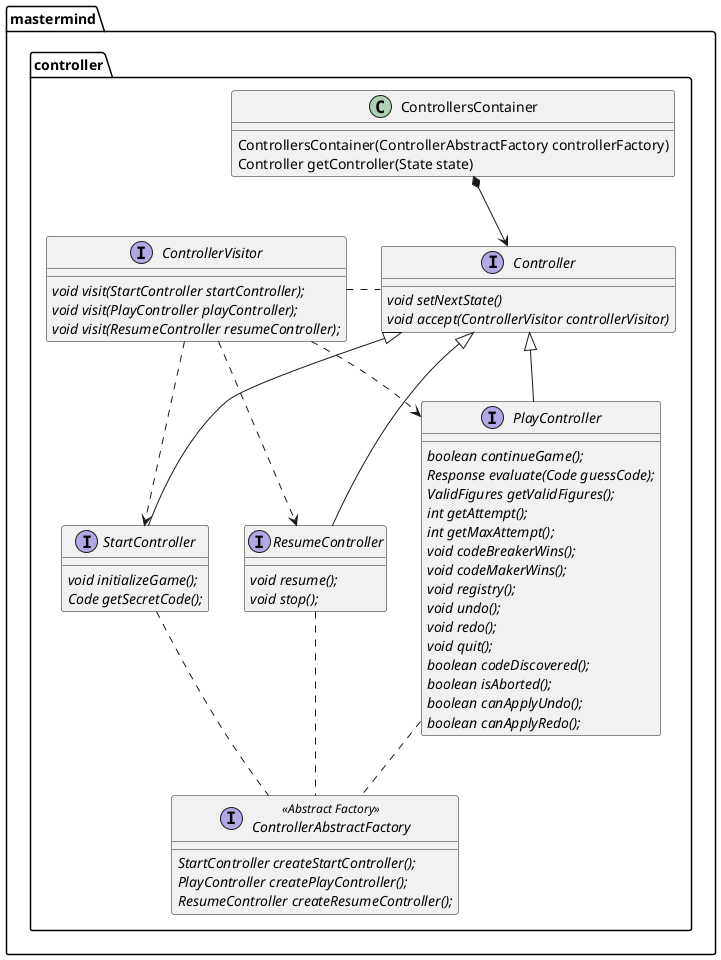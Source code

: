 @startuml

package mastermind.controller {
   interface Controller {
      {abstract} void setNextState()
      {abstract} void accept(ControllerVisitor controllerVisitor)
   }

   class ControllersContainer {
       ControllersContainer(ControllerAbstractFactory controllerFactory)
       Controller getController(State state)
   }

   interface ControllerAbstractFactory <<Abstract Factory>> {
      {abstract}StartController createStartController();
      {abstract}PlayController createPlayController();
      {abstract}ResumeController createResumeController();
   }

   interface StartController {
      {abstract}void initializeGame();
      {abstract}Code getSecretCode();
   }

   interface PlayController {
       {abstract}boolean continueGame();
       {abstract}Response evaluate(Code guessCode);
       {abstract}ValidFigures getValidFigures();
       {abstract}int getAttempt();
       {abstract}int getMaxAttempt();
       {abstract}void codeBreakerWins();
       {abstract}void codeMakerWins();
       {abstract}void registry();
       {abstract}void undo();
       {abstract}void redo();
       {abstract}void quit();
       {abstract}boolean codeDiscovered();
       {abstract}boolean isAborted();
       {abstract}boolean canApplyUndo();
       {abstract}boolean canApplyRedo();
   }

   interface ResumeController {
      {abstract}void resume();
      {abstract}void stop();
   }

   interface ControllerVisitor {
      {abstract}void visit(StartController startController);
      {abstract}void visit(PlayController playController);
      {abstract}void visit(ResumeController resumeController);
   }

   ControllersContainer *-down-> Controller
   Controller ..left. ControllerVisitor

   Controller <|-down- StartController
   Controller <|-down- PlayController
   Controller <|-down- ResumeController

   ControllerVisitor -[dashed]-> StartController
   ControllerVisitor -[dashed]-> PlayController
   ControllerVisitor -[dashed]-> ResumeController

   ControllerAbstractFactory .up.  StartController
   ControllerAbstractFactory .up.  PlayController
   ControllerAbstractFactory .up.  ResumeController
}

@enduml


